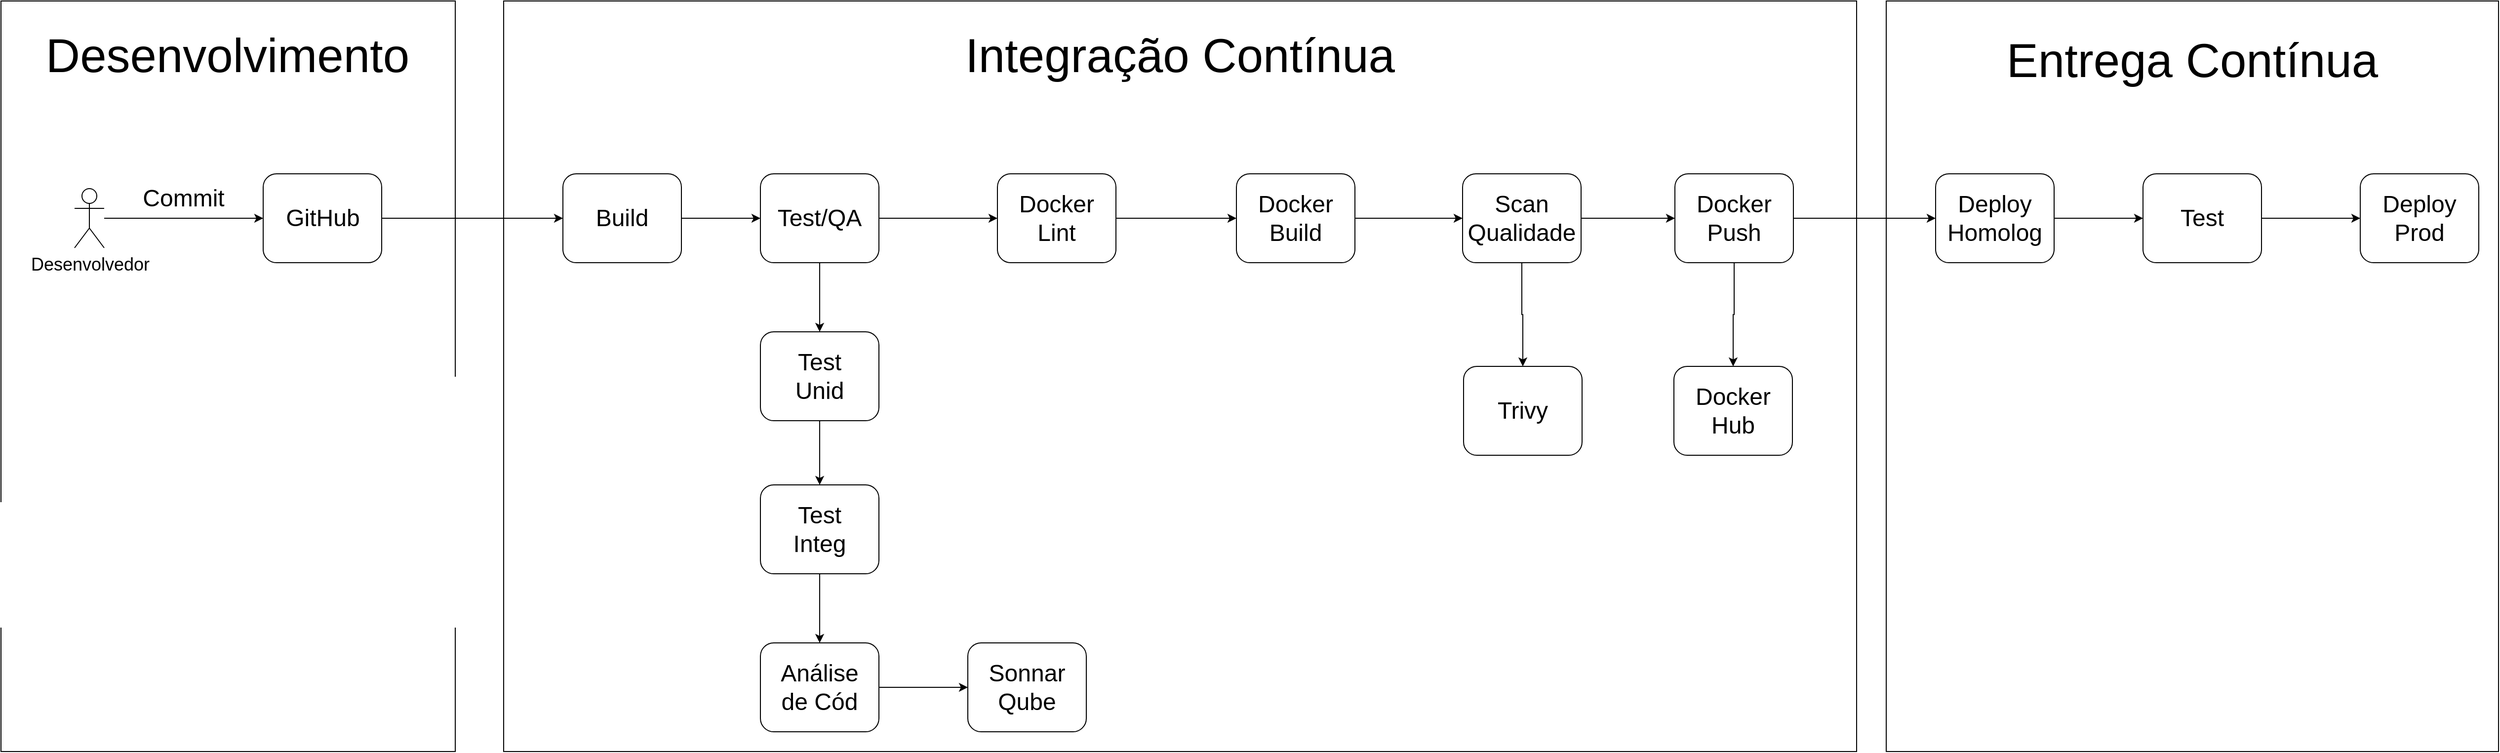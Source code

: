 <mxfile version="26.2.13">
  <diagram name="Page-1" id="52a04d89-c75d-2922-d76d-85b35f80e030">
    <mxGraphModel dx="2603" dy="835" grid="1" gridSize="10" guides="1" tooltips="1" connect="1" arrows="1" fold="1" page="1" pageScale="1" pageWidth="1100" pageHeight="850" background="none" math="0" shadow="0">
      <root>
        <mxCell id="0" />
        <mxCell id="1" parent="0" />
        <mxCell id="LLEbzpNAezLbrJG5FlfY-4" value="" style="rounded=0;whiteSpace=wrap;html=1;" parent="1" vertex="1">
          <mxGeometry x="1820" y="20" width="620" height="760" as="geometry" />
        </mxCell>
        <mxCell id="LLEbzpNAezLbrJG5FlfY-5" value="" style="rounded=0;whiteSpace=wrap;html=1;" parent="1" vertex="1">
          <mxGeometry x="420" y="20" width="1370" height="760" as="geometry" />
        </mxCell>
        <mxCell id="LLEbzpNAezLbrJG5FlfY-3" value="" style="rounded=0;whiteSpace=wrap;html=1;" parent="1" vertex="1">
          <mxGeometry x="-89" y="20" width="460" height="760" as="geometry" />
        </mxCell>
        <mxCell id="LLEbzpNAezLbrJG5FlfY-7" value="&lt;font style=&quot;font-size: 48px;&quot;&gt;Desenvolvimento&lt;/font&gt;" style="text;html=1;align=center;verticalAlign=middle;whiteSpace=wrap;rounded=0;" parent="1" vertex="1">
          <mxGeometry x="-89" y="20" width="459" height="110" as="geometry" />
        </mxCell>
        <mxCell id="LLEbzpNAezLbrJG5FlfY-8" value="&lt;font style=&quot;font-size: 48px;&quot;&gt;Integração Contínua&lt;/font&gt;" style="text;html=1;align=center;verticalAlign=middle;whiteSpace=wrap;rounded=0;" parent="1" vertex="1">
          <mxGeometry x="420" y="20" width="1370" height="110" as="geometry" />
        </mxCell>
        <mxCell id="LLEbzpNAezLbrJG5FlfY-9" value="&lt;font style=&quot;font-size: 48px;&quot;&gt;Entrega Contínua&lt;/font&gt;" style="text;html=1;align=center;verticalAlign=middle;whiteSpace=wrap;rounded=0;" parent="1" vertex="1">
          <mxGeometry x="1820" y="20" width="620" height="120" as="geometry" />
        </mxCell>
        <mxCell id="LLEbzpNAezLbrJG5FlfY-17" style="edgeStyle=orthogonalEdgeStyle;rounded=0;orthogonalLoop=1;jettySize=auto;html=1;entryX=0;entryY=0.5;entryDx=0;entryDy=0;" parent="1" source="LLEbzpNAezLbrJG5FlfY-10" target="LLEbzpNAezLbrJG5FlfY-13" edge="1">
          <mxGeometry relative="1" as="geometry" />
        </mxCell>
        <mxCell id="LLEbzpNAezLbrJG5FlfY-10" value="&lt;font style=&quot;font-size: 18px;&quot;&gt;Desenvolvedor&lt;/font&gt;" style="shape=umlActor;verticalLabelPosition=bottom;verticalAlign=top;html=1;outlineConnect=0;" parent="1" vertex="1">
          <mxGeometry x="-14.5" y="210" width="30" height="60" as="geometry" />
        </mxCell>
        <mxCell id="LLEbzpNAezLbrJG5FlfY-63" style="edgeStyle=orthogonalEdgeStyle;rounded=0;orthogonalLoop=1;jettySize=auto;html=1;exitX=1;exitY=0.5;exitDx=0;exitDy=0;entryX=0;entryY=0.5;entryDx=0;entryDy=0;" parent="1" source="LLEbzpNAezLbrJG5FlfY-13" target="LLEbzpNAezLbrJG5FlfY-37" edge="1">
          <mxGeometry relative="1" as="geometry" />
        </mxCell>
        <mxCell id="LLEbzpNAezLbrJG5FlfY-13" value="" style="rounded=1;whiteSpace=wrap;html=1;" parent="1" vertex="1">
          <mxGeometry x="176.5" y="195" width="120" height="90" as="geometry" />
        </mxCell>
        <mxCell id="LLEbzpNAezLbrJG5FlfY-18" value="&lt;font style=&quot;font-size: 24px;&quot;&gt;Commit&lt;/font&gt;" style="text;html=1;align=center;verticalAlign=middle;whiteSpace=wrap;rounded=0;" parent="1" vertex="1">
          <mxGeometry x="45.5" y="200" width="100" height="40" as="geometry" />
        </mxCell>
        <mxCell id="LLEbzpNAezLbrJG5FlfY-19" value="&lt;font style=&quot;font-size: 24px;&quot;&gt;GitHub&lt;/font&gt;" style="text;html=1;align=center;verticalAlign=middle;whiteSpace=wrap;rounded=0;" parent="1" vertex="1">
          <mxGeometry x="186.5" y="220" width="100" height="40" as="geometry" />
        </mxCell>
        <mxCell id="LLEbzpNAezLbrJG5FlfY-64" style="edgeStyle=orthogonalEdgeStyle;rounded=0;orthogonalLoop=1;jettySize=auto;html=1;exitX=1;exitY=0.5;exitDx=0;exitDy=0;entryX=0;entryY=0.5;entryDx=0;entryDy=0;" parent="1" source="LLEbzpNAezLbrJG5FlfY-37" target="LLEbzpNAezLbrJG5FlfY-39" edge="1">
          <mxGeometry relative="1" as="geometry" />
        </mxCell>
        <mxCell id="LLEbzpNAezLbrJG5FlfY-37" value="" style="rounded=1;whiteSpace=wrap;html=1;" parent="1" vertex="1">
          <mxGeometry x="480" y="195" width="120" height="90" as="geometry" />
        </mxCell>
        <mxCell id="LLEbzpNAezLbrJG5FlfY-38" value="&lt;font style=&quot;font-size: 24px;&quot;&gt;Build&lt;/font&gt;" style="text;html=1;align=center;verticalAlign=middle;whiteSpace=wrap;rounded=0;" parent="1" vertex="1">
          <mxGeometry x="490" y="220" width="100" height="40" as="geometry" />
        </mxCell>
        <mxCell id="LLEbzpNAezLbrJG5FlfY-65" style="edgeStyle=orthogonalEdgeStyle;rounded=0;orthogonalLoop=1;jettySize=auto;html=1;exitX=0.5;exitY=1;exitDx=0;exitDy=0;entryX=0.5;entryY=0;entryDx=0;entryDy=0;" parent="1" source="LLEbzpNAezLbrJG5FlfY-39" target="LLEbzpNAezLbrJG5FlfY-41" edge="1">
          <mxGeometry relative="1" as="geometry" />
        </mxCell>
        <mxCell id="LLEbzpNAezLbrJG5FlfY-69" style="edgeStyle=orthogonalEdgeStyle;rounded=0;orthogonalLoop=1;jettySize=auto;html=1;exitX=1;exitY=0.5;exitDx=0;exitDy=0;entryX=0;entryY=0.5;entryDx=0;entryDy=0;" parent="1" source="LLEbzpNAezLbrJG5FlfY-39" target="LLEbzpNAezLbrJG5FlfY-49" edge="1">
          <mxGeometry relative="1" as="geometry" />
        </mxCell>
        <mxCell id="LLEbzpNAezLbrJG5FlfY-39" value="" style="rounded=1;whiteSpace=wrap;html=1;" parent="1" vertex="1">
          <mxGeometry x="680" y="195" width="120" height="90" as="geometry" />
        </mxCell>
        <mxCell id="LLEbzpNAezLbrJG5FlfY-40" value="&lt;font style=&quot;font-size: 24px;&quot;&gt;Test/QA&lt;/font&gt;" style="text;html=1;align=center;verticalAlign=middle;whiteSpace=wrap;rounded=0;" parent="1" vertex="1">
          <mxGeometry x="690" y="220" width="100" height="40" as="geometry" />
        </mxCell>
        <mxCell id="LLEbzpNAezLbrJG5FlfY-66" style="edgeStyle=orthogonalEdgeStyle;rounded=0;orthogonalLoop=1;jettySize=auto;html=1;exitX=0.5;exitY=1;exitDx=0;exitDy=0;entryX=0.5;entryY=0;entryDx=0;entryDy=0;" parent="1" source="LLEbzpNAezLbrJG5FlfY-41" target="LLEbzpNAezLbrJG5FlfY-43" edge="1">
          <mxGeometry relative="1" as="geometry" />
        </mxCell>
        <mxCell id="LLEbzpNAezLbrJG5FlfY-41" value="" style="rounded=1;whiteSpace=wrap;html=1;" parent="1" vertex="1">
          <mxGeometry x="680" y="355" width="120" height="90" as="geometry" />
        </mxCell>
        <mxCell id="LLEbzpNAezLbrJG5FlfY-42" value="&lt;font style=&quot;font-size: 24px;&quot;&gt;Test Unid&lt;/font&gt;" style="text;html=1;align=center;verticalAlign=middle;whiteSpace=wrap;rounded=0;" parent="1" vertex="1">
          <mxGeometry x="690" y="380" width="100" height="40" as="geometry" />
        </mxCell>
        <mxCell id="LLEbzpNAezLbrJG5FlfY-67" style="edgeStyle=orthogonalEdgeStyle;rounded=0;orthogonalLoop=1;jettySize=auto;html=1;exitX=0.5;exitY=1;exitDx=0;exitDy=0;entryX=0.5;entryY=0;entryDx=0;entryDy=0;" parent="1" source="LLEbzpNAezLbrJG5FlfY-43" target="LLEbzpNAezLbrJG5FlfY-45" edge="1">
          <mxGeometry relative="1" as="geometry" />
        </mxCell>
        <mxCell id="LLEbzpNAezLbrJG5FlfY-43" value="" style="rounded=1;whiteSpace=wrap;html=1;" parent="1" vertex="1">
          <mxGeometry x="680" y="510" width="120" height="90" as="geometry" />
        </mxCell>
        <mxCell id="LLEbzpNAezLbrJG5FlfY-44" value="&lt;font style=&quot;font-size: 24px;&quot;&gt;Test Integ&lt;/font&gt;" style="text;html=1;align=center;verticalAlign=middle;whiteSpace=wrap;rounded=0;" parent="1" vertex="1">
          <mxGeometry x="690" y="535" width="100" height="40" as="geometry" />
        </mxCell>
        <mxCell id="LLEbzpNAezLbrJG5FlfY-68" style="edgeStyle=orthogonalEdgeStyle;rounded=0;orthogonalLoop=1;jettySize=auto;html=1;exitX=1;exitY=0.5;exitDx=0;exitDy=0;entryX=0;entryY=0.5;entryDx=0;entryDy=0;" parent="1" source="LLEbzpNAezLbrJG5FlfY-45" target="LLEbzpNAezLbrJG5FlfY-47" edge="1">
          <mxGeometry relative="1" as="geometry" />
        </mxCell>
        <mxCell id="LLEbzpNAezLbrJG5FlfY-45" value="" style="rounded=1;whiteSpace=wrap;html=1;" parent="1" vertex="1">
          <mxGeometry x="680" y="670" width="120" height="90" as="geometry" />
        </mxCell>
        <mxCell id="LLEbzpNAezLbrJG5FlfY-46" value="&lt;font style=&quot;font-size: 24px;&quot;&gt;Análise de Cód&lt;/font&gt;" style="text;html=1;align=center;verticalAlign=middle;whiteSpace=wrap;rounded=0;" parent="1" vertex="1">
          <mxGeometry x="690" y="695" width="100" height="40" as="geometry" />
        </mxCell>
        <mxCell id="LLEbzpNAezLbrJG5FlfY-47" value="" style="rounded=1;whiteSpace=wrap;html=1;" parent="1" vertex="1">
          <mxGeometry x="890" y="670" width="120" height="90" as="geometry" />
        </mxCell>
        <mxCell id="LLEbzpNAezLbrJG5FlfY-48" value="&lt;font style=&quot;font-size: 24px;&quot;&gt;Sonnar Qube&lt;/font&gt;" style="text;html=1;align=center;verticalAlign=middle;whiteSpace=wrap;rounded=0;" parent="1" vertex="1">
          <mxGeometry x="900" y="695" width="100" height="40" as="geometry" />
        </mxCell>
        <mxCell id="LLEbzpNAezLbrJG5FlfY-72" style="edgeStyle=orthogonalEdgeStyle;rounded=0;orthogonalLoop=1;jettySize=auto;html=1;exitX=1;exitY=0.5;exitDx=0;exitDy=0;entryX=0;entryY=0.5;entryDx=0;entryDy=0;" parent="1" source="LLEbzpNAezLbrJG5FlfY-49" target="LLEbzpNAezLbrJG5FlfY-52" edge="1">
          <mxGeometry relative="1" as="geometry" />
        </mxCell>
        <mxCell id="LLEbzpNAezLbrJG5FlfY-49" value="" style="rounded=1;whiteSpace=wrap;html=1;" parent="1" vertex="1">
          <mxGeometry x="920" y="195" width="120" height="90" as="geometry" />
        </mxCell>
        <mxCell id="LLEbzpNAezLbrJG5FlfY-50" value="&lt;font style=&quot;font-size: 24px;&quot;&gt;Docker Lint&lt;/font&gt;" style="text;html=1;align=center;verticalAlign=middle;whiteSpace=wrap;rounded=0;" parent="1" vertex="1">
          <mxGeometry x="930" y="220" width="100" height="40" as="geometry" />
        </mxCell>
        <mxCell id="LLEbzpNAezLbrJG5FlfY-73" style="edgeStyle=orthogonalEdgeStyle;rounded=0;orthogonalLoop=1;jettySize=auto;html=1;exitX=1;exitY=0.5;exitDx=0;exitDy=0;entryX=0;entryY=0.5;entryDx=0;entryDy=0;" parent="1" source="LLEbzpNAezLbrJG5FlfY-52" target="LLEbzpNAezLbrJG5FlfY-54" edge="1">
          <mxGeometry relative="1" as="geometry" />
        </mxCell>
        <mxCell id="LLEbzpNAezLbrJG5FlfY-52" value="" style="rounded=1;whiteSpace=wrap;html=1;" parent="1" vertex="1">
          <mxGeometry x="1162" y="195" width="120" height="90" as="geometry" />
        </mxCell>
        <mxCell id="LLEbzpNAezLbrJG5FlfY-53" value="&lt;font style=&quot;font-size: 24px;&quot;&gt;Docker Build&lt;/font&gt;" style="text;html=1;align=center;verticalAlign=middle;whiteSpace=wrap;rounded=0;" parent="1" vertex="1">
          <mxGeometry x="1172" y="220" width="100" height="40" as="geometry" />
        </mxCell>
        <mxCell id="LLEbzpNAezLbrJG5FlfY-74" style="edgeStyle=orthogonalEdgeStyle;rounded=0;orthogonalLoop=1;jettySize=auto;html=1;exitX=1;exitY=0.5;exitDx=0;exitDy=0;entryX=0;entryY=0.5;entryDx=0;entryDy=0;" parent="1" source="LLEbzpNAezLbrJG5FlfY-54" target="LLEbzpNAezLbrJG5FlfY-56" edge="1">
          <mxGeometry relative="1" as="geometry" />
        </mxCell>
        <mxCell id="LLEbzpNAezLbrJG5FlfY-75" style="edgeStyle=orthogonalEdgeStyle;rounded=0;orthogonalLoop=1;jettySize=auto;html=1;exitX=0.5;exitY=1;exitDx=0;exitDy=0;entryX=0.5;entryY=0;entryDx=0;entryDy=0;" parent="1" source="LLEbzpNAezLbrJG5FlfY-54" target="LLEbzpNAezLbrJG5FlfY-58" edge="1">
          <mxGeometry relative="1" as="geometry" />
        </mxCell>
        <mxCell id="LLEbzpNAezLbrJG5FlfY-54" value="" style="rounded=1;whiteSpace=wrap;html=1;" parent="1" vertex="1">
          <mxGeometry x="1391" y="195" width="120" height="90" as="geometry" />
        </mxCell>
        <mxCell id="LLEbzpNAezLbrJG5FlfY-55" value="&lt;font style=&quot;font-size: 24px;&quot;&gt;Scan Qualidade&lt;/font&gt;" style="text;html=1;align=center;verticalAlign=middle;whiteSpace=wrap;rounded=0;" parent="1" vertex="1">
          <mxGeometry x="1401" y="220" width="100" height="40" as="geometry" />
        </mxCell>
        <mxCell id="LLEbzpNAezLbrJG5FlfY-76" style="edgeStyle=orthogonalEdgeStyle;rounded=0;orthogonalLoop=1;jettySize=auto;html=1;exitX=0.5;exitY=1;exitDx=0;exitDy=0;entryX=0.5;entryY=0;entryDx=0;entryDy=0;" parent="1" source="LLEbzpNAezLbrJG5FlfY-56" target="LLEbzpNAezLbrJG5FlfY-60" edge="1">
          <mxGeometry relative="1" as="geometry" />
        </mxCell>
        <mxCell id="LLEbzpNAezLbrJG5FlfY-83" style="edgeStyle=orthogonalEdgeStyle;rounded=0;orthogonalLoop=1;jettySize=auto;html=1;exitX=1;exitY=0.5;exitDx=0;exitDy=0;entryX=0;entryY=0.5;entryDx=0;entryDy=0;" parent="1" source="LLEbzpNAezLbrJG5FlfY-56" target="LLEbzpNAezLbrJG5FlfY-77" edge="1">
          <mxGeometry relative="1" as="geometry" />
        </mxCell>
        <mxCell id="LLEbzpNAezLbrJG5FlfY-56" value="" style="rounded=1;whiteSpace=wrap;html=1;" parent="1" vertex="1">
          <mxGeometry x="1606" y="195" width="120" height="90" as="geometry" />
        </mxCell>
        <mxCell id="LLEbzpNAezLbrJG5FlfY-57" value="&lt;font style=&quot;font-size: 24px;&quot;&gt;Docker Push&lt;/font&gt;" style="text;html=1;align=center;verticalAlign=middle;whiteSpace=wrap;rounded=0;" parent="1" vertex="1">
          <mxGeometry x="1616" y="220" width="100" height="40" as="geometry" />
        </mxCell>
        <mxCell id="LLEbzpNAezLbrJG5FlfY-58" value="" style="rounded=1;whiteSpace=wrap;html=1;" parent="1" vertex="1">
          <mxGeometry x="1392" y="390" width="120" height="90" as="geometry" />
        </mxCell>
        <mxCell id="LLEbzpNAezLbrJG5FlfY-59" value="&lt;font style=&quot;font-size: 24px;&quot;&gt;Trivy&lt;/font&gt;" style="text;html=1;align=center;verticalAlign=middle;whiteSpace=wrap;rounded=0;" parent="1" vertex="1">
          <mxGeometry x="1402" y="415" width="100" height="40" as="geometry" />
        </mxCell>
        <mxCell id="LLEbzpNAezLbrJG5FlfY-60" value="" style="rounded=1;whiteSpace=wrap;html=1;" parent="1" vertex="1">
          <mxGeometry x="1605" y="390" width="120" height="90" as="geometry" />
        </mxCell>
        <mxCell id="LLEbzpNAezLbrJG5FlfY-61" value="&lt;font style=&quot;font-size: 24px;&quot;&gt;Docker Hub&lt;/font&gt;" style="text;html=1;align=center;verticalAlign=middle;whiteSpace=wrap;rounded=0;" parent="1" vertex="1">
          <mxGeometry x="1615" y="415" width="100" height="40" as="geometry" />
        </mxCell>
        <mxCell id="LLEbzpNAezLbrJG5FlfY-84" style="edgeStyle=orthogonalEdgeStyle;rounded=0;orthogonalLoop=1;jettySize=auto;html=1;exitX=1;exitY=0.5;exitDx=0;exitDy=0;entryX=0;entryY=0.5;entryDx=0;entryDy=0;" parent="1" source="LLEbzpNAezLbrJG5FlfY-77" target="LLEbzpNAezLbrJG5FlfY-79" edge="1">
          <mxGeometry relative="1" as="geometry" />
        </mxCell>
        <mxCell id="LLEbzpNAezLbrJG5FlfY-77" value="" style="rounded=1;whiteSpace=wrap;html=1;" parent="1" vertex="1">
          <mxGeometry x="1870" y="195" width="120" height="90" as="geometry" />
        </mxCell>
        <mxCell id="LLEbzpNAezLbrJG5FlfY-78" value="&lt;font style=&quot;font-size: 24px;&quot;&gt;Deploy Homolog&lt;/font&gt;" style="text;html=1;align=center;verticalAlign=middle;whiteSpace=wrap;rounded=0;" parent="1" vertex="1">
          <mxGeometry x="1880" y="220" width="100" height="40" as="geometry" />
        </mxCell>
        <mxCell id="LLEbzpNAezLbrJG5FlfY-85" style="edgeStyle=orthogonalEdgeStyle;rounded=0;orthogonalLoop=1;jettySize=auto;html=1;exitX=1;exitY=0.5;exitDx=0;exitDy=0;entryX=0;entryY=0.5;entryDx=0;entryDy=0;" parent="1" source="LLEbzpNAezLbrJG5FlfY-79" target="LLEbzpNAezLbrJG5FlfY-81" edge="1">
          <mxGeometry relative="1" as="geometry" />
        </mxCell>
        <mxCell id="LLEbzpNAezLbrJG5FlfY-79" value="" style="rounded=1;whiteSpace=wrap;html=1;" parent="1" vertex="1">
          <mxGeometry x="2080" y="195" width="120" height="90" as="geometry" />
        </mxCell>
        <mxCell id="LLEbzpNAezLbrJG5FlfY-80" value="&lt;font style=&quot;font-size: 24px;&quot;&gt;Test&lt;/font&gt;" style="text;html=1;align=center;verticalAlign=middle;whiteSpace=wrap;rounded=0;" parent="1" vertex="1">
          <mxGeometry x="2090" y="220" width="100" height="40" as="geometry" />
        </mxCell>
        <mxCell id="LLEbzpNAezLbrJG5FlfY-81" value="" style="rounded=1;whiteSpace=wrap;html=1;" parent="1" vertex="1">
          <mxGeometry x="2300" y="195" width="120" height="90" as="geometry" />
        </mxCell>
        <mxCell id="LLEbzpNAezLbrJG5FlfY-82" value="&lt;font style=&quot;font-size: 24px;&quot;&gt;Deploy&lt;br&gt;Prod&lt;/font&gt;" style="text;html=1;align=center;verticalAlign=middle;whiteSpace=wrap;rounded=0;" parent="1" vertex="1">
          <mxGeometry x="2310" y="220" width="100" height="40" as="geometry" />
        </mxCell>
      </root>
    </mxGraphModel>
  </diagram>
</mxfile>

